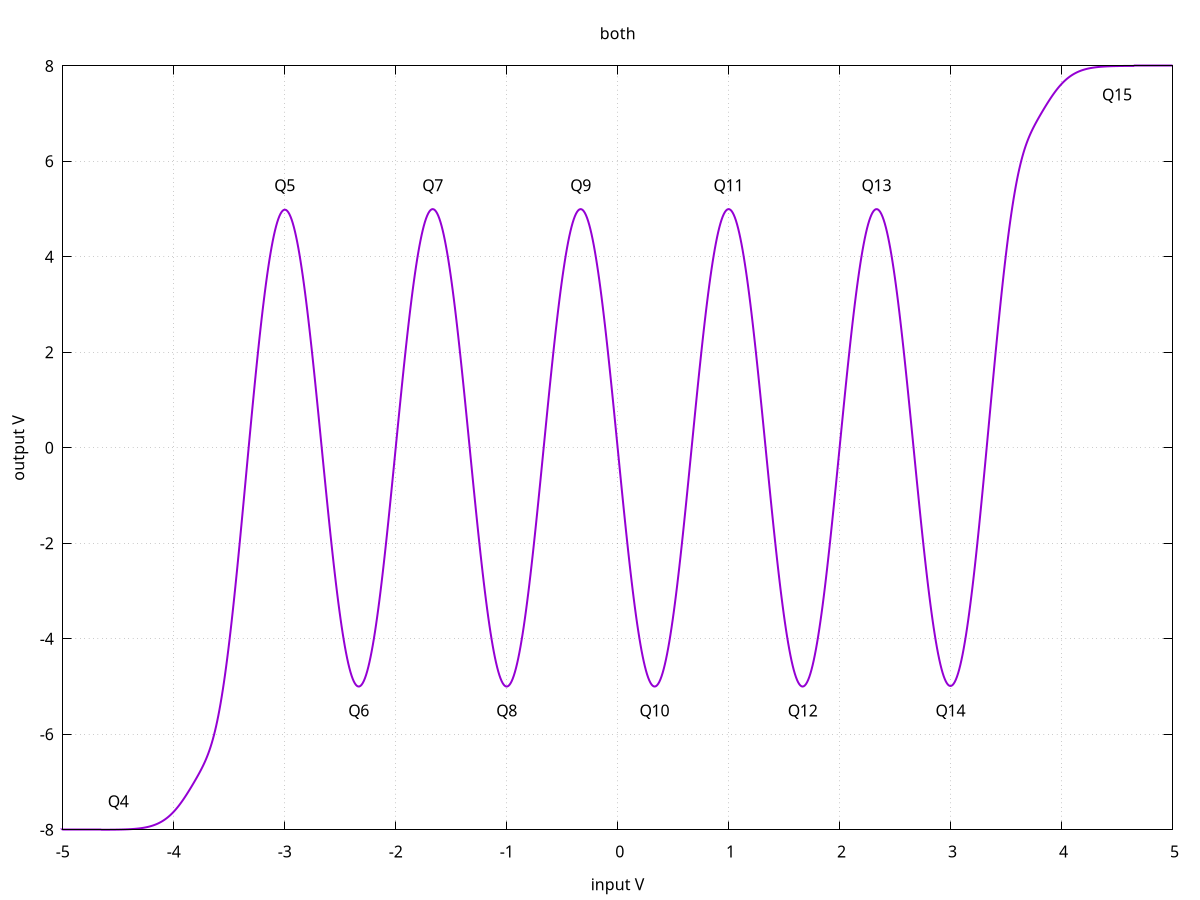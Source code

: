 set terminal postscript eps
set output "both.eps"

g(x)=10*(x-3.7)
f(x)=(-5*sin(x*pi*3/2)+8*exp(g(x))-8*exp(g(-x)))/(1+exp(g(x))+exp(g(-x)))

set samples 1000

set title "both"

set xlabel "input V"
set xrange [-5:5]

set ylabel "output V"
set yrange [-8:8]

set label "Q4" at -4.5,-7.4 center
set label "Q5" at -3,5.5 center
set label "Q6" at -2.333,-5.5 center
set label "Q7" at -1.667,5.5 center
set label "Q8" at -1,-5.5 center
set label "Q9" at -0.333,5.5 center
set label "Q10" at 0.333,-5.5 center
set label "Q11" at 1,5.5 center
set label "Q12" at 1.667,-5.5 center
set label "Q13" at 2.333,5.5 center
set label "Q14" at 3,-5.5 center
set label "Q15" at 4.5,7.4 center

set xtics 1
set grid

unset key

plot f(x) lw 2
